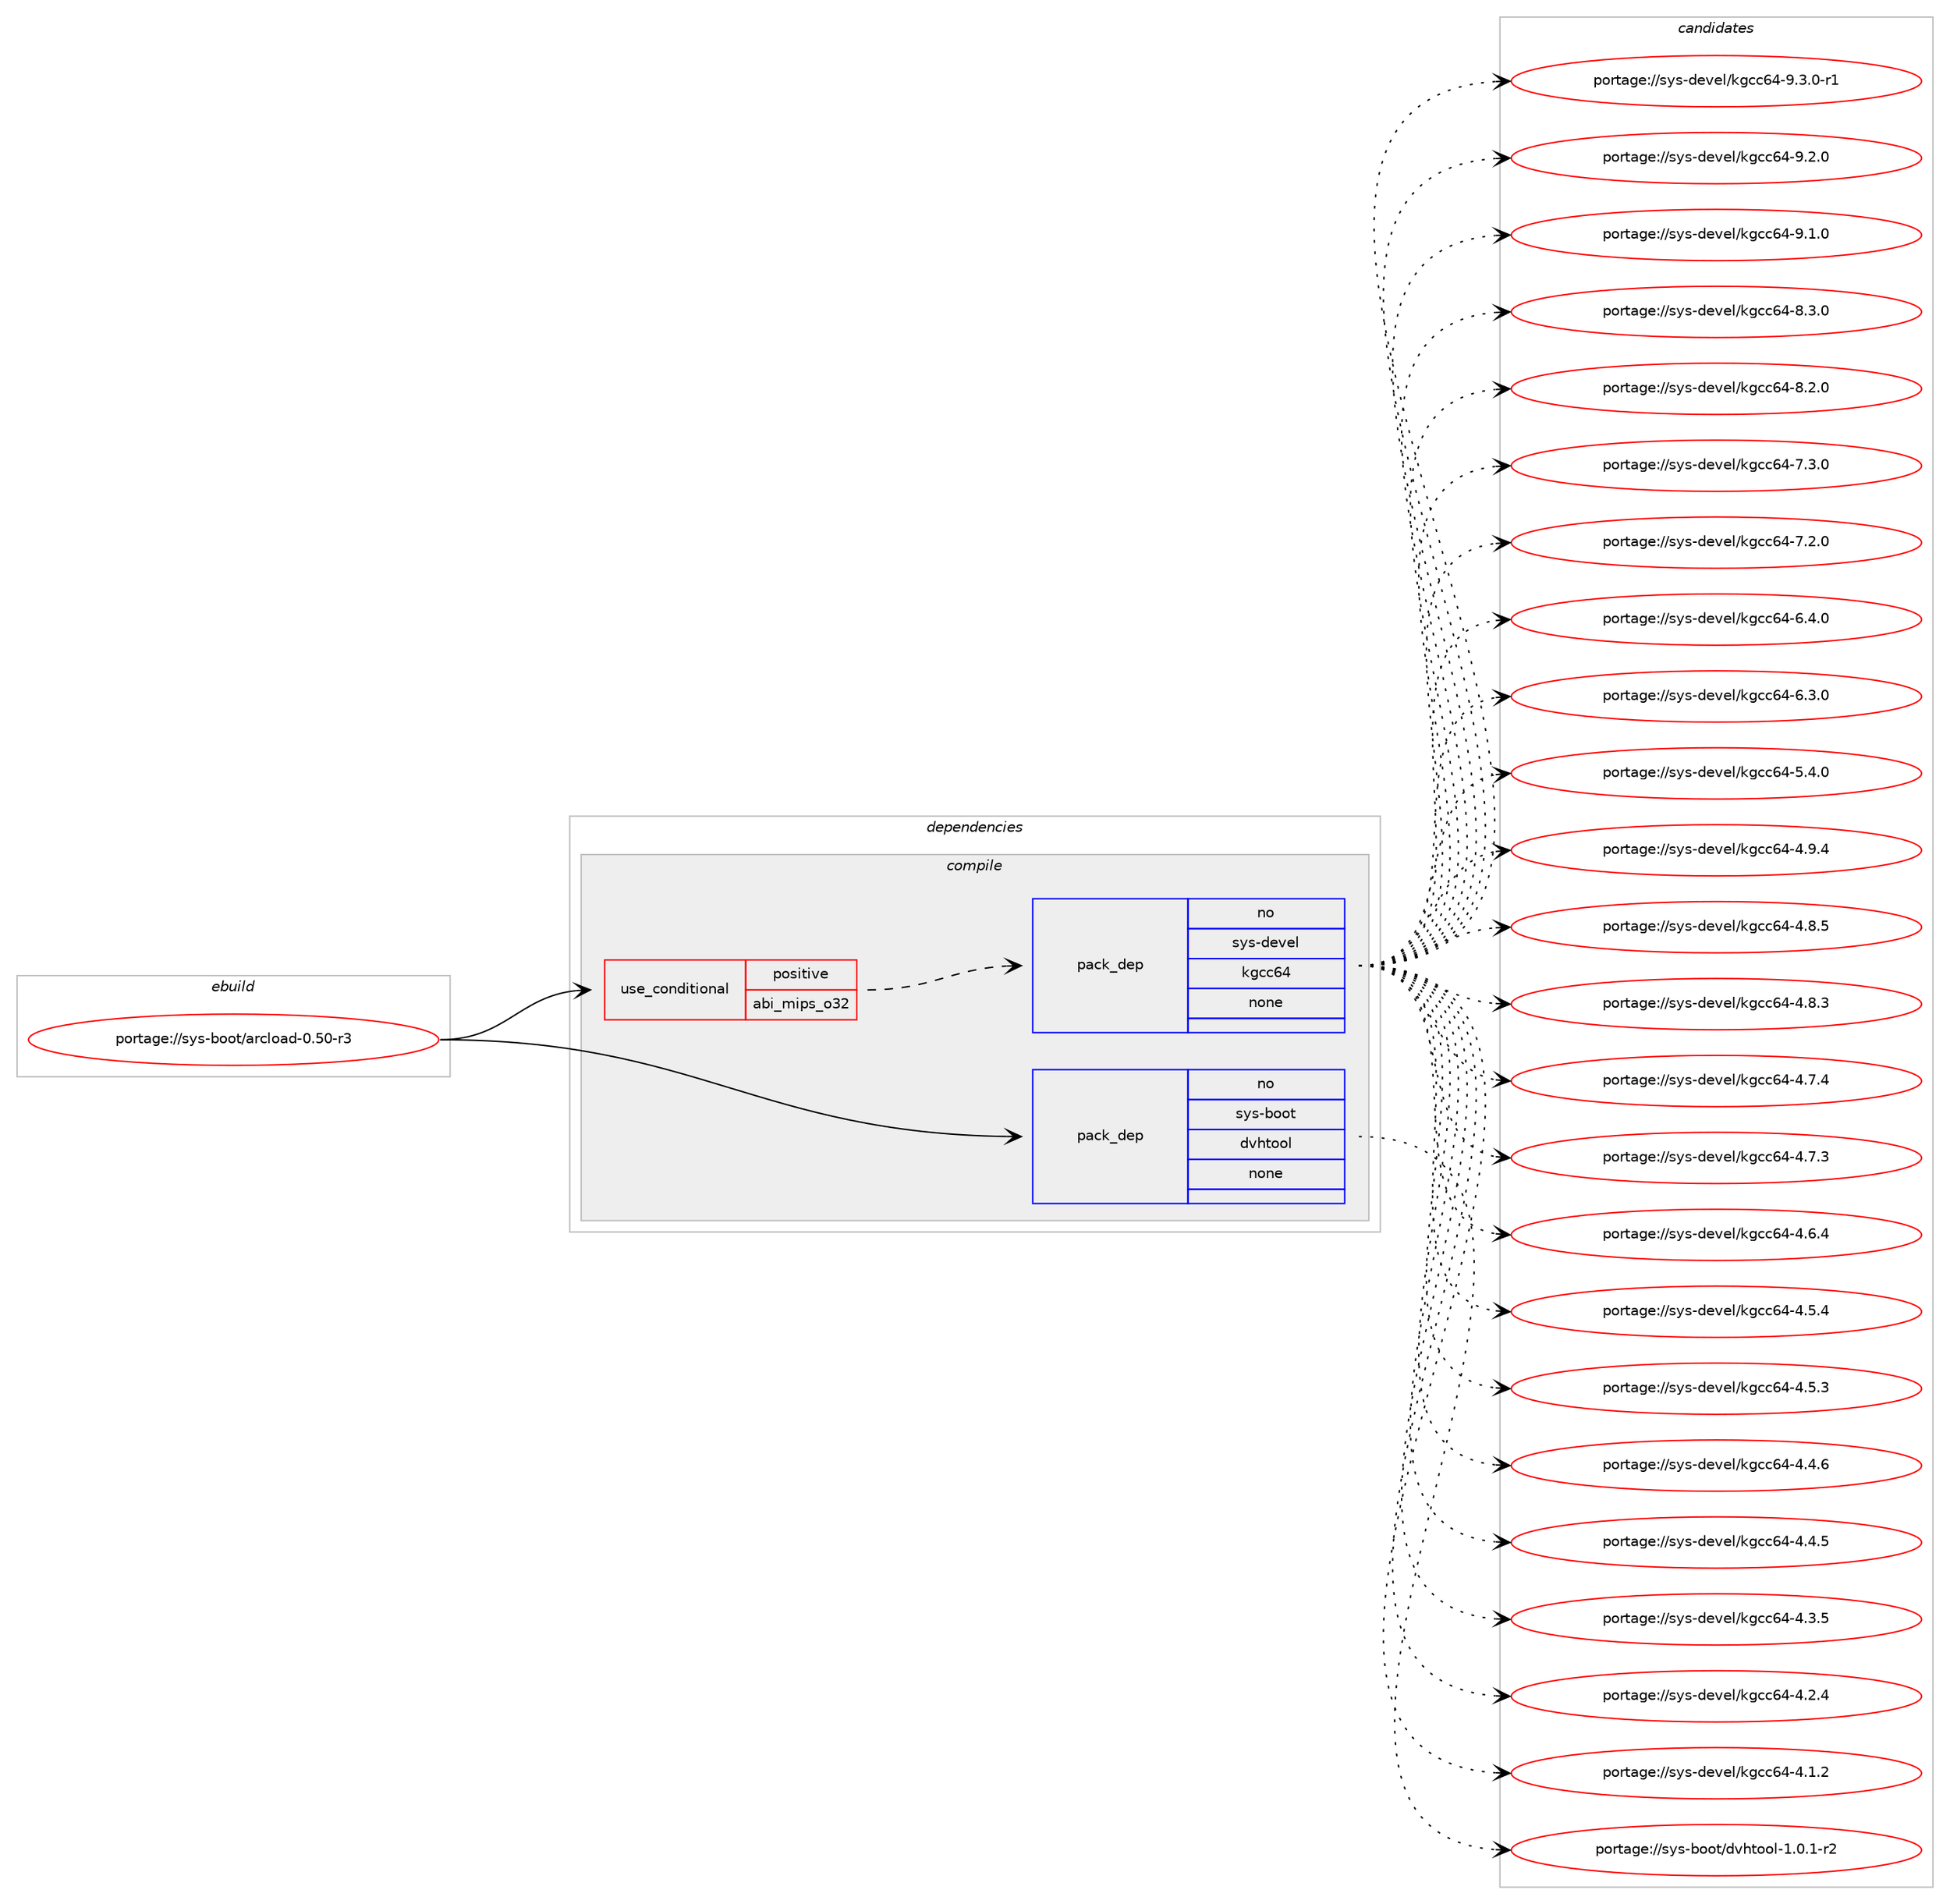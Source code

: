 digraph prolog {

# *************
# Graph options
# *************

newrank=true;
concentrate=true;
compound=true;
graph [rankdir=LR,fontname=Helvetica,fontsize=10,ranksep=1.5];#, ranksep=2.5, nodesep=0.2];
edge  [arrowhead=vee];
node  [fontname=Helvetica,fontsize=10];

# **********
# The ebuild
# **********

subgraph cluster_leftcol {
color=gray;
rank=same;
label=<<i>ebuild</i>>;
id [label="portage://sys-boot/arcload-0.50-r3", color=red, width=4, href="../sys-boot/arcload-0.50-r3.svg"];
}

# ****************
# The dependencies
# ****************

subgraph cluster_midcol {
color=gray;
label=<<i>dependencies</i>>;
subgraph cluster_compile {
fillcolor="#eeeeee";
style=filled;
label=<<i>compile</i>>;
subgraph cond2032 {
dependency12425 [label=<<TABLE BORDER="0" CELLBORDER="1" CELLSPACING="0" CELLPADDING="4"><TR><TD ROWSPAN="3" CELLPADDING="10">use_conditional</TD></TR><TR><TD>positive</TD></TR><TR><TD>abi_mips_o32</TD></TR></TABLE>>, shape=none, color=red];
subgraph pack10087 {
dependency12426 [label=<<TABLE BORDER="0" CELLBORDER="1" CELLSPACING="0" CELLPADDING="4" WIDTH="220"><TR><TD ROWSPAN="6" CELLPADDING="30">pack_dep</TD></TR><TR><TD WIDTH="110">no</TD></TR><TR><TD>sys-devel</TD></TR><TR><TD>kgcc64</TD></TR><TR><TD>none</TD></TR><TR><TD></TD></TR></TABLE>>, shape=none, color=blue];
}
dependency12425:e -> dependency12426:w [weight=20,style="dashed",arrowhead="vee"];
}
id:e -> dependency12425:w [weight=20,style="solid",arrowhead="vee"];
subgraph pack10088 {
dependency12427 [label=<<TABLE BORDER="0" CELLBORDER="1" CELLSPACING="0" CELLPADDING="4" WIDTH="220"><TR><TD ROWSPAN="6" CELLPADDING="30">pack_dep</TD></TR><TR><TD WIDTH="110">no</TD></TR><TR><TD>sys-boot</TD></TR><TR><TD>dvhtool</TD></TR><TR><TD>none</TD></TR><TR><TD></TD></TR></TABLE>>, shape=none, color=blue];
}
id:e -> dependency12427:w [weight=20,style="solid",arrowhead="vee"];
}
subgraph cluster_compileandrun {
fillcolor="#eeeeee";
style=filled;
label=<<i>compile and run</i>>;
}
subgraph cluster_run {
fillcolor="#eeeeee";
style=filled;
label=<<i>run</i>>;
}
}

# **************
# The candidates
# **************

subgraph cluster_choices {
rank=same;
color=gray;
label=<<i>candidates</i>>;

subgraph choice10087 {
color=black;
nodesep=1;
choice1151211154510010111810110847107103999954524557465146484511449 [label="portage://sys-devel/kgcc64-9.3.0-r1", color=red, width=4,href="../sys-devel/kgcc64-9.3.0-r1.svg"];
choice115121115451001011181011084710710399995452455746504648 [label="portage://sys-devel/kgcc64-9.2.0", color=red, width=4,href="../sys-devel/kgcc64-9.2.0.svg"];
choice115121115451001011181011084710710399995452455746494648 [label="portage://sys-devel/kgcc64-9.1.0", color=red, width=4,href="../sys-devel/kgcc64-9.1.0.svg"];
choice115121115451001011181011084710710399995452455646514648 [label="portage://sys-devel/kgcc64-8.3.0", color=red, width=4,href="../sys-devel/kgcc64-8.3.0.svg"];
choice115121115451001011181011084710710399995452455646504648 [label="portage://sys-devel/kgcc64-8.2.0", color=red, width=4,href="../sys-devel/kgcc64-8.2.0.svg"];
choice115121115451001011181011084710710399995452455546514648 [label="portage://sys-devel/kgcc64-7.3.0", color=red, width=4,href="../sys-devel/kgcc64-7.3.0.svg"];
choice115121115451001011181011084710710399995452455546504648 [label="portage://sys-devel/kgcc64-7.2.0", color=red, width=4,href="../sys-devel/kgcc64-7.2.0.svg"];
choice115121115451001011181011084710710399995452455446524648 [label="portage://sys-devel/kgcc64-6.4.0", color=red, width=4,href="../sys-devel/kgcc64-6.4.0.svg"];
choice115121115451001011181011084710710399995452455446514648 [label="portage://sys-devel/kgcc64-6.3.0", color=red, width=4,href="../sys-devel/kgcc64-6.3.0.svg"];
choice115121115451001011181011084710710399995452455346524648 [label="portage://sys-devel/kgcc64-5.4.0", color=red, width=4,href="../sys-devel/kgcc64-5.4.0.svg"];
choice115121115451001011181011084710710399995452455246574652 [label="portage://sys-devel/kgcc64-4.9.4", color=red, width=4,href="../sys-devel/kgcc64-4.9.4.svg"];
choice115121115451001011181011084710710399995452455246564653 [label="portage://sys-devel/kgcc64-4.8.5", color=red, width=4,href="../sys-devel/kgcc64-4.8.5.svg"];
choice115121115451001011181011084710710399995452455246564651 [label="portage://sys-devel/kgcc64-4.8.3", color=red, width=4,href="../sys-devel/kgcc64-4.8.3.svg"];
choice115121115451001011181011084710710399995452455246554652 [label="portage://sys-devel/kgcc64-4.7.4", color=red, width=4,href="../sys-devel/kgcc64-4.7.4.svg"];
choice115121115451001011181011084710710399995452455246554651 [label="portage://sys-devel/kgcc64-4.7.3", color=red, width=4,href="../sys-devel/kgcc64-4.7.3.svg"];
choice115121115451001011181011084710710399995452455246544652 [label="portage://sys-devel/kgcc64-4.6.4", color=red, width=4,href="../sys-devel/kgcc64-4.6.4.svg"];
choice115121115451001011181011084710710399995452455246534652 [label="portage://sys-devel/kgcc64-4.5.4", color=red, width=4,href="../sys-devel/kgcc64-4.5.4.svg"];
choice115121115451001011181011084710710399995452455246534651 [label="portage://sys-devel/kgcc64-4.5.3", color=red, width=4,href="../sys-devel/kgcc64-4.5.3.svg"];
choice115121115451001011181011084710710399995452455246524654 [label="portage://sys-devel/kgcc64-4.4.6", color=red, width=4,href="../sys-devel/kgcc64-4.4.6.svg"];
choice115121115451001011181011084710710399995452455246524653 [label="portage://sys-devel/kgcc64-4.4.5", color=red, width=4,href="../sys-devel/kgcc64-4.4.5.svg"];
choice115121115451001011181011084710710399995452455246514653 [label="portage://sys-devel/kgcc64-4.3.5", color=red, width=4,href="../sys-devel/kgcc64-4.3.5.svg"];
choice115121115451001011181011084710710399995452455246504652 [label="portage://sys-devel/kgcc64-4.2.4", color=red, width=4,href="../sys-devel/kgcc64-4.2.4.svg"];
choice115121115451001011181011084710710399995452455246494650 [label="portage://sys-devel/kgcc64-4.1.2", color=red, width=4,href="../sys-devel/kgcc64-4.1.2.svg"];
dependency12426:e -> choice1151211154510010111810110847107103999954524557465146484511449:w [style=dotted,weight="100"];
dependency12426:e -> choice115121115451001011181011084710710399995452455746504648:w [style=dotted,weight="100"];
dependency12426:e -> choice115121115451001011181011084710710399995452455746494648:w [style=dotted,weight="100"];
dependency12426:e -> choice115121115451001011181011084710710399995452455646514648:w [style=dotted,weight="100"];
dependency12426:e -> choice115121115451001011181011084710710399995452455646504648:w [style=dotted,weight="100"];
dependency12426:e -> choice115121115451001011181011084710710399995452455546514648:w [style=dotted,weight="100"];
dependency12426:e -> choice115121115451001011181011084710710399995452455546504648:w [style=dotted,weight="100"];
dependency12426:e -> choice115121115451001011181011084710710399995452455446524648:w [style=dotted,weight="100"];
dependency12426:e -> choice115121115451001011181011084710710399995452455446514648:w [style=dotted,weight="100"];
dependency12426:e -> choice115121115451001011181011084710710399995452455346524648:w [style=dotted,weight="100"];
dependency12426:e -> choice115121115451001011181011084710710399995452455246574652:w [style=dotted,weight="100"];
dependency12426:e -> choice115121115451001011181011084710710399995452455246564653:w [style=dotted,weight="100"];
dependency12426:e -> choice115121115451001011181011084710710399995452455246564651:w [style=dotted,weight="100"];
dependency12426:e -> choice115121115451001011181011084710710399995452455246554652:w [style=dotted,weight="100"];
dependency12426:e -> choice115121115451001011181011084710710399995452455246554651:w [style=dotted,weight="100"];
dependency12426:e -> choice115121115451001011181011084710710399995452455246544652:w [style=dotted,weight="100"];
dependency12426:e -> choice115121115451001011181011084710710399995452455246534652:w [style=dotted,weight="100"];
dependency12426:e -> choice115121115451001011181011084710710399995452455246534651:w [style=dotted,weight="100"];
dependency12426:e -> choice115121115451001011181011084710710399995452455246524654:w [style=dotted,weight="100"];
dependency12426:e -> choice115121115451001011181011084710710399995452455246524653:w [style=dotted,weight="100"];
dependency12426:e -> choice115121115451001011181011084710710399995452455246514653:w [style=dotted,weight="100"];
dependency12426:e -> choice115121115451001011181011084710710399995452455246504652:w [style=dotted,weight="100"];
dependency12426:e -> choice115121115451001011181011084710710399995452455246494650:w [style=dotted,weight="100"];
}
subgraph choice10088 {
color=black;
nodesep=1;
choice1151211154598111111116471001181041161111111084549464846494511450 [label="portage://sys-boot/dvhtool-1.0.1-r2", color=red, width=4,href="../sys-boot/dvhtool-1.0.1-r2.svg"];
dependency12427:e -> choice1151211154598111111116471001181041161111111084549464846494511450:w [style=dotted,weight="100"];
}
}

}
